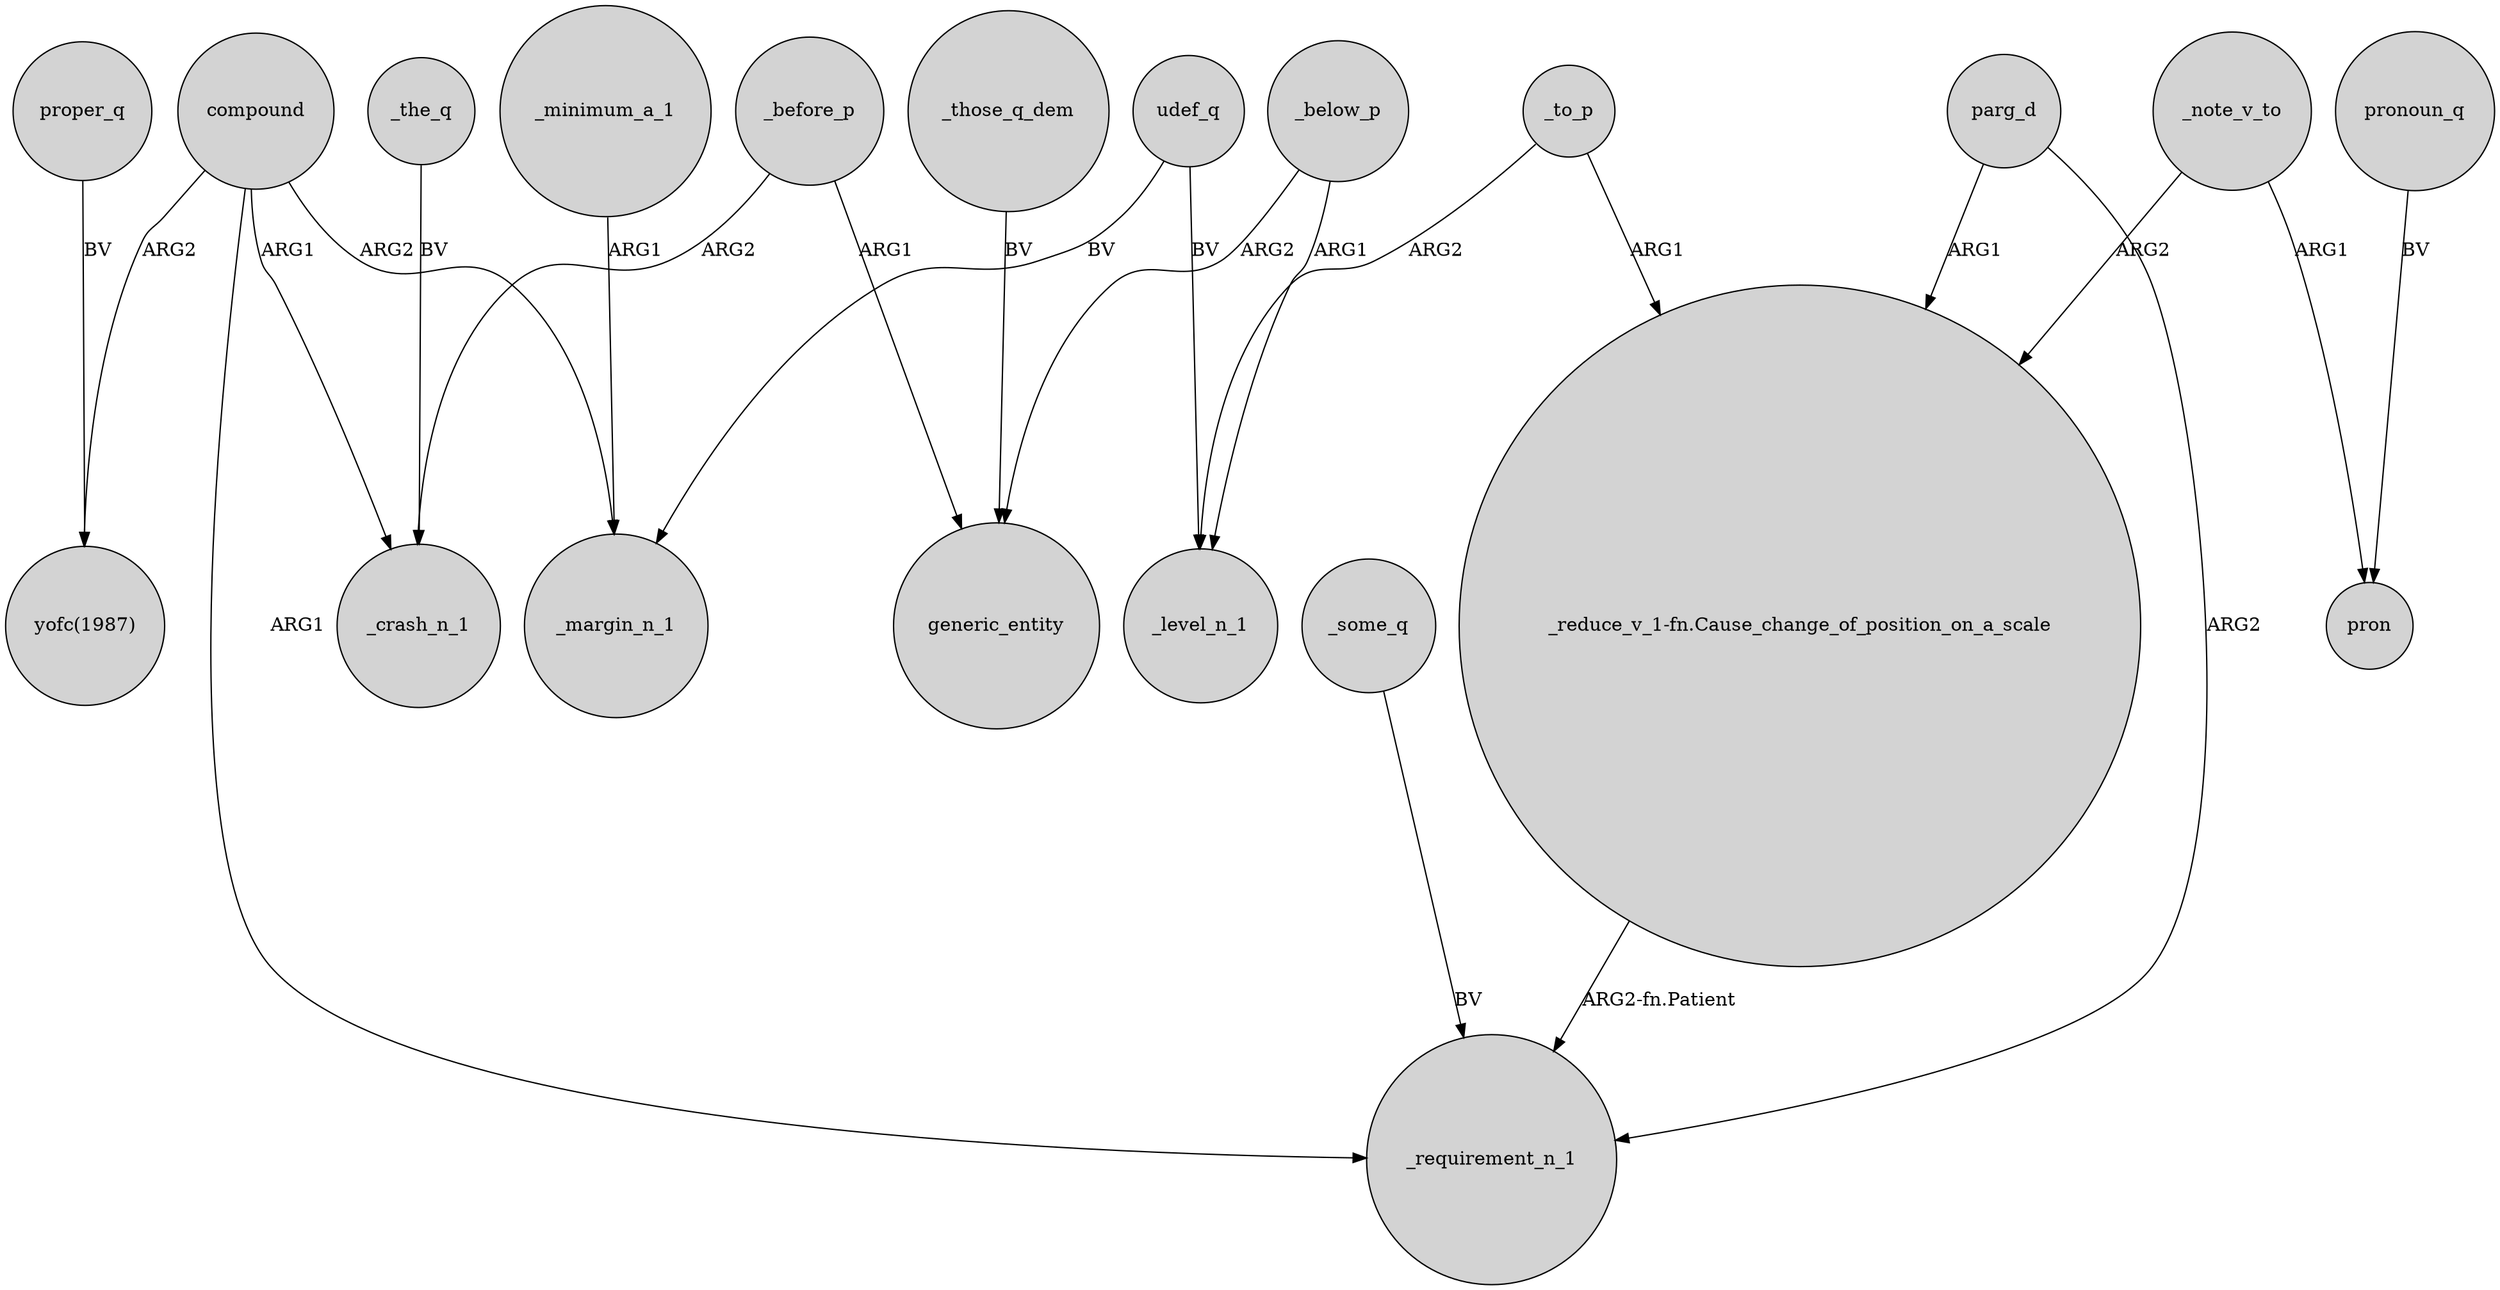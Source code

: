 digraph {
	node [shape=circle style=filled]
	_before_p -> _crash_n_1 [label=ARG2]
	_before_p -> generic_entity [label=ARG1]
	_note_v_to -> "_reduce_v_1-fn.Cause_change_of_position_on_a_scale" [label=ARG2]
	udef_q -> _margin_n_1 [label=BV]
	_below_p -> _level_n_1 [label=ARG1]
	_note_v_to -> pron [label=ARG1]
	compound -> _crash_n_1 [label=ARG1]
	"_reduce_v_1-fn.Cause_change_of_position_on_a_scale" -> _requirement_n_1 [label="ARG2-fn.Patient"]
	_below_p -> generic_entity [label=ARG2]
	udef_q -> _level_n_1 [label=BV]
	_minimum_a_1 -> _margin_n_1 [label=ARG1]
	pronoun_q -> pron [label=BV]
	compound -> "yofc(1987)" [label=ARG2]
	_some_q -> _requirement_n_1 [label=BV]
	proper_q -> "yofc(1987)" [label=BV]
	compound -> _margin_n_1 [label=ARG2]
	_to_p -> "_reduce_v_1-fn.Cause_change_of_position_on_a_scale" [label=ARG1]
	compound -> _requirement_n_1 [label=ARG1]
	parg_d -> _requirement_n_1 [label=ARG2]
	parg_d -> "_reduce_v_1-fn.Cause_change_of_position_on_a_scale" [label=ARG1]
	_the_q -> _crash_n_1 [label=BV]
	_those_q_dem -> generic_entity [label=BV]
	_to_p -> _level_n_1 [label=ARG2]
}

